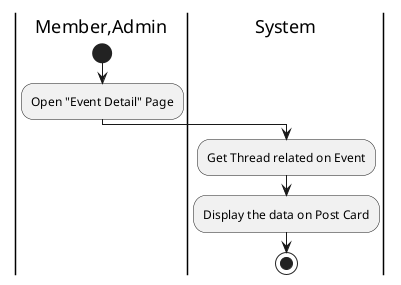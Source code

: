 @startuml ViewConversation

skinparam ConditionEndStyle hline
skinparam Monochrome true
skinparam Shadowing false

|Member,Admin|
start
:Open "Event Detail" Page;

|System|
:Get Thread related on Event;
:Display the data on Post Card;
stop

@enduml